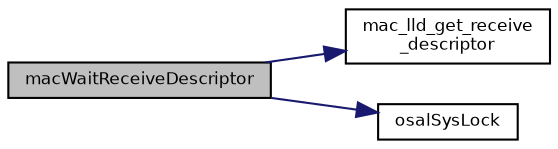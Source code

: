 digraph "macWaitReceiveDescriptor"
{
  bgcolor="transparent";
  edge [fontname="Helvetica",fontsize="8",labelfontname="Helvetica",labelfontsize="8"];
  node [fontname="Helvetica",fontsize="8",shape=record];
  rankdir="LR";
  Node20 [label="macWaitReceiveDescriptor",height=0.2,width=0.4,color="black", fillcolor="grey75", style="filled", fontcolor="black"];
  Node20 -> Node21 [color="midnightblue",fontsize="8",style="solid",fontname="Helvetica"];
  Node21 [label="mac_lld_get_receive\l_descriptor",height=0.2,width=0.4,color="black",URL="$group___m_a_c.html#gac17ca421177418f544234918cf83e409",tooltip="Returns a receive descriptor. "];
  Node20 -> Node22 [color="midnightblue",fontsize="8",style="solid",fontname="Helvetica"];
  Node22 [label="osalSysLock",height=0.2,width=0.4,color="black",URL="$group___o_s_a_l.html#ga0cb5e528b0114b4ca61c2eb65a0515fa",tooltip="Enters a critical zone from thread context. "];
}
